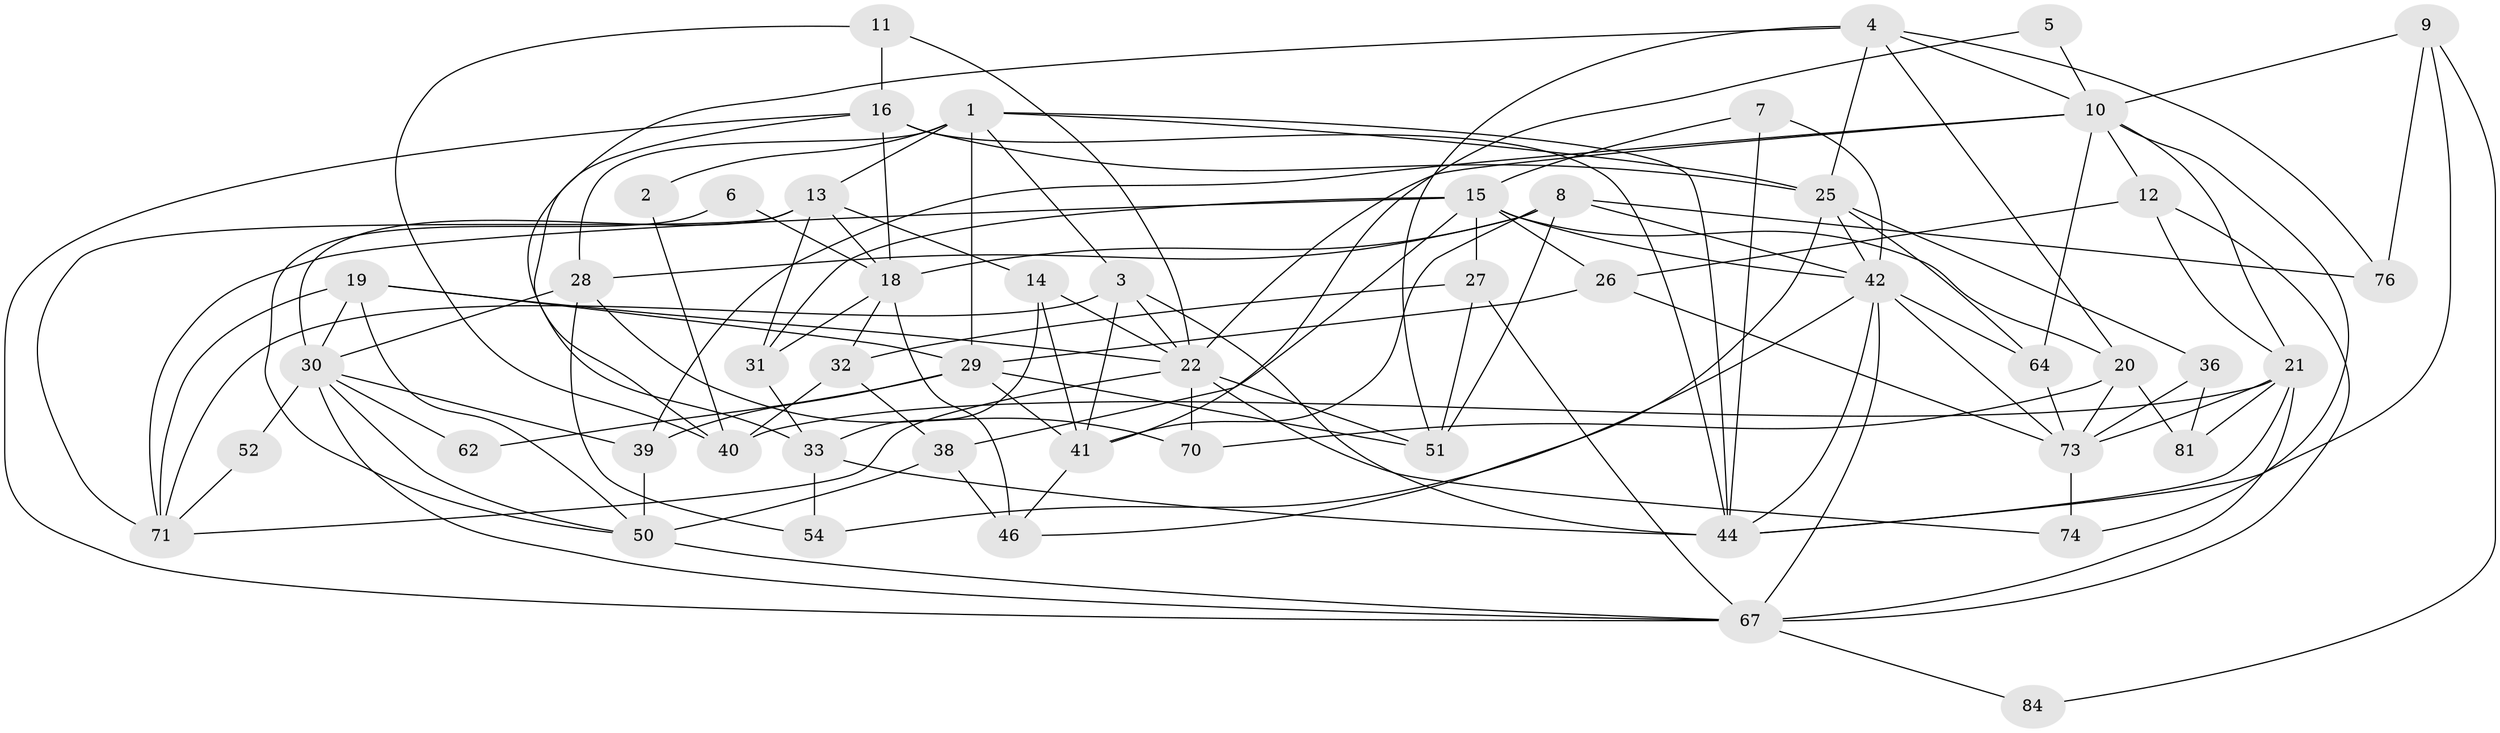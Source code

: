 // original degree distribution, {5: 0.18823529411764706, 2: 0.15294117647058825, 3: 0.24705882352941178, 7: 0.08235294117647059, 4: 0.27058823529411763, 6: 0.058823529411764705}
// Generated by graph-tools (version 1.1) at 2025/11/02/27/25 16:11:21]
// undirected, 52 vertices, 129 edges
graph export_dot {
graph [start="1"]
  node [color=gray90,style=filled];
  1 [super="+58"];
  2;
  3 [super="+24"];
  4 [super="+35"];
  5;
  6;
  7;
  8 [super="+69"];
  9;
  10 [super="+75"];
  11 [super="+47"];
  12 [super="+57"];
  13 [super="+63"];
  14 [super="+53"];
  15 [super="+17"];
  16 [super="+79"];
  18 [super="+66"];
  19 [super="+23"];
  20;
  21 [super="+49"];
  22 [super="+37"];
  25 [super="+85"];
  26;
  27 [super="+43"];
  28 [super="+34"];
  29 [super="+56"];
  30 [super="+72"];
  31 [super="+45"];
  32;
  33 [super="+80"];
  36;
  38;
  39;
  40 [super="+60"];
  41 [super="+55"];
  42 [super="+65"];
  44 [super="+48"];
  46 [super="+61"];
  50 [super="+59"];
  51 [super="+68"];
  52;
  54;
  62;
  64;
  67 [super="+83"];
  70 [super="+77"];
  71 [super="+82"];
  73 [super="+78"];
  74;
  76;
  81;
  84;
  1 -- 29 [weight=2];
  1 -- 2;
  1 -- 13;
  1 -- 3;
  1 -- 28;
  1 -- 44;
  1 -- 25;
  2 -- 40;
  3 -- 22;
  3 -- 41;
  3 -- 44;
  3 -- 71;
  4 -- 10;
  4 -- 51;
  4 -- 20;
  4 -- 76;
  4 -- 25;
  4 -- 33;
  5 -- 41;
  5 -- 10;
  6 -- 18;
  6 -- 50;
  7 -- 15;
  7 -- 42;
  7 -- 44;
  8 -- 41;
  8 -- 51;
  8 -- 76;
  8 -- 18;
  8 -- 42;
  8 -- 28;
  9 -- 76;
  9 -- 84;
  9 -- 10;
  9 -- 44;
  10 -- 21;
  10 -- 12;
  10 -- 64;
  10 -- 74;
  10 -- 22;
  10 -- 39;
  11 -- 22;
  11 -- 16;
  11 -- 40;
  12 -- 67;
  12 -- 26;
  12 -- 21;
  13 -- 14;
  13 -- 30;
  13 -- 18;
  13 -- 71;
  13 -- 31;
  14 -- 41 [weight=2];
  14 -- 33;
  14 -- 22;
  15 -- 38;
  15 -- 42;
  15 -- 20;
  15 -- 26;
  15 -- 27 [weight=2];
  15 -- 31;
  15 -- 71;
  16 -- 18;
  16 -- 25;
  16 -- 40;
  16 -- 44;
  16 -- 67;
  18 -- 31;
  18 -- 32;
  18 -- 46 [weight=2];
  19 -- 22;
  19 -- 30;
  19 -- 50;
  19 -- 29;
  19 -- 71;
  20 -- 81;
  20 -- 73;
  20 -- 70;
  21 -- 40;
  21 -- 81;
  21 -- 73;
  21 -- 67;
  21 -- 44;
  22 -- 71;
  22 -- 51;
  22 -- 70;
  22 -- 74;
  25 -- 36;
  25 -- 64;
  25 -- 42;
  25 -- 46;
  26 -- 73;
  26 -- 29;
  27 -- 32;
  27 -- 67;
  27 -- 51;
  28 -- 70;
  28 -- 54;
  28 -- 30;
  29 -- 41;
  29 -- 62 [weight=2];
  29 -- 51;
  29 -- 39;
  30 -- 67;
  30 -- 39;
  30 -- 52;
  30 -- 62;
  30 -- 50;
  31 -- 33;
  32 -- 38;
  32 -- 40;
  33 -- 54;
  33 -- 44;
  36 -- 81;
  36 -- 73;
  38 -- 50 [weight=2];
  38 -- 46;
  39 -- 50;
  41 -- 46;
  42 -- 44;
  42 -- 54;
  42 -- 67;
  42 -- 64;
  42 -- 73;
  50 -- 67;
  52 -- 71;
  64 -- 73;
  67 -- 84;
  73 -- 74;
}

